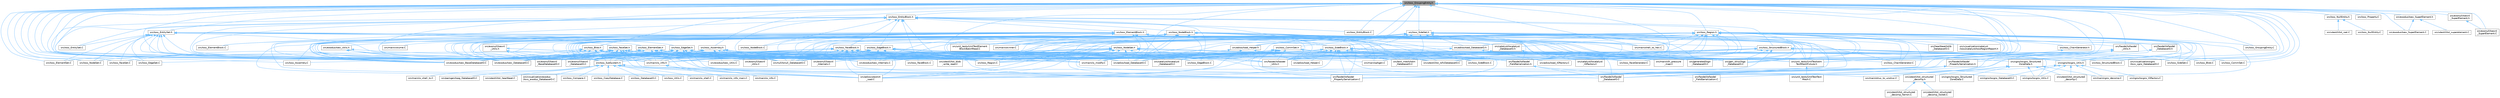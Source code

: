 digraph "src/Ioss_GroupingEntity.h"
{
 // INTERACTIVE_SVG=YES
 // LATEX_PDF_SIZE
  bgcolor="transparent";
  edge [fontname=Helvetica,fontsize=10,labelfontname=Helvetica,labelfontsize=10];
  node [fontname=Helvetica,fontsize=10,shape=box,height=0.2,width=0.4];
  Node1 [id="Node000001",label="src/Ioss_GroupingEntity.h",height=0.2,width=0.4,color="gray40", fillcolor="grey60", style="filled", fontcolor="black",tooltip=" "];
  Node1 -> Node2 [id="edge1_Node000001_Node000002",dir="back",color="steelblue1",style="solid",tooltip=" "];
  Node2 [id="Node000002",label="src/Ioss_Assembly.C",height=0.2,width=0.4,color="grey40", fillcolor="white", style="filled",URL="$Ioss__Assembly_8C.html",tooltip=" "];
  Node1 -> Node3 [id="edge2_Node000001_Node000003",dir="back",color="steelblue1",style="solid",tooltip=" "];
  Node3 [id="Node000003",label="src/Ioss_Assembly.h",height=0.2,width=0.4,color="grey40", fillcolor="white", style="filled",URL="$Ioss__Assembly_8h.html",tooltip=" "];
  Node3 -> Node2 [id="edge3_Node000003_Node000002",dir="back",color="steelblue1",style="solid",tooltip=" "];
  Node3 -> Node4 [id="edge4_Node000003_Node000004",dir="back",color="steelblue1",style="solid",tooltip=" "];
  Node4 [id="Node000004",label="src/Ioss_Region.C",height=0.2,width=0.4,color="grey40", fillcolor="white", style="filled",URL="$Ioss__Region_8C.html",tooltip=" "];
  Node3 -> Node5 [id="edge5_Node000003_Node000005",dir="back",color="steelblue1",style="solid",tooltip=" "];
  Node5 [id="Node000005",label="src/Ioss_SubSystem.h",height=0.2,width=0.4,color="grey40", fillcolor="white", style="filled",URL="$Ioss__SubSystem_8h.html",tooltip=" "];
  Node5 -> Node6 [id="edge6_Node000005_Node000006",dir="back",color="steelblue1",style="solid",tooltip=" "];
  Node6 [id="Node000006",label="src/Ioss_Compare.C",height=0.2,width=0.4,color="grey40", fillcolor="white", style="filled",URL="$Ioss__Compare_8C.html",tooltip=" "];
  Node5 -> Node7 [id="edge7_Node000005_Node000007",dir="back",color="steelblue1",style="solid",tooltip=" "];
  Node7 [id="Node000007",label="src/Ioss_CopyDatabase.C",height=0.2,width=0.4,color="grey40", fillcolor="white", style="filled",URL="$Ioss__CopyDatabase_8C.html",tooltip=" "];
  Node5 -> Node8 [id="edge8_Node000005_Node000008",dir="back",color="steelblue1",style="solid",tooltip=" "];
  Node8 [id="Node000008",label="src/Ioss_DatabaseIO.C",height=0.2,width=0.4,color="grey40", fillcolor="white", style="filled",URL="$Ioss__DatabaseIO_8C.html",tooltip=" "];
  Node5 -> Node9 [id="edge9_Node000005_Node000009",dir="back",color="steelblue1",style="solid",tooltip=" "];
  Node9 [id="Node000009",label="src/Ioss_Utils.C",height=0.2,width=0.4,color="grey40", fillcolor="white", style="filled",URL="$Ioss__Utils_8C.html",tooltip=" "];
  Node5 -> Node10 [id="edge10_Node000005_Node000010",dir="back",color="steelblue1",style="solid",tooltip=" "];
  Node10 [id="Node000010",label="src/adios/utest/Ut\l_ioad.C",height=0.2,width=0.4,color="grey40", fillcolor="white", style="filled",URL="$Ut__ioad_8C.html",tooltip=" "];
  Node5 -> Node11 [id="edge11_Node000005_Node000011",dir="back",color="steelblue1",style="solid",tooltip=" "];
  Node11 [id="Node000011",label="src/cgns/Iocgns_DatabaseIO.C",height=0.2,width=0.4,color="grey40", fillcolor="white", style="filled",URL="$Iocgns__DatabaseIO_8C.html",tooltip=" "];
  Node5 -> Node12 [id="edge12_Node000005_Node000012",dir="back",color="steelblue1",style="solid",tooltip=" "];
  Node12 [id="Node000012",label="src/faodel/Iofaodel\l_DatabaseIO.C",height=0.2,width=0.4,color="grey40", fillcolor="white", style="filled",URL="$Iofaodel__DatabaseIO_8C.html",tooltip=" "];
  Node5 -> Node13 [id="edge13_Node000005_Node000013",dir="back",color="steelblue1",style="solid",tooltip=" "];
  Node13 [id="Node000013",label="src/main/io_shell.C",height=0.2,width=0.4,color="grey40", fillcolor="white", style="filled",URL="$io__shell_8C.html",tooltip=" "];
  Node5 -> Node14 [id="edge14_Node000005_Node000014",dir="back",color="steelblue1",style="solid",tooltip=" "];
  Node14 [id="Node000014",label="src/main/io_shell_ts.C",height=0.2,width=0.4,color="grey40", fillcolor="white", style="filled",URL="$io__shell__ts_8C.html",tooltip=" "];
  Node5 -> Node15 [id="edge15_Node000005_Node000015",dir="back",color="steelblue1",style="solid",tooltip=" "];
  Node15 [id="Node000015",label="src/main/struc_to_unstruc.C",height=0.2,width=0.4,color="grey40", fillcolor="white", style="filled",URL="$struc__to__unstruc_8C.html",tooltip=" "];
  Node5 -> Node16 [id="edge16_Node000005_Node000016",dir="back",color="steelblue1",style="solid",tooltip=" "];
  Node16 [id="Node000016",label="src/pamgen/Iopg_DatabaseIO.C",height=0.2,width=0.4,color="grey40", fillcolor="white", style="filled",URL="$Iopg__DatabaseIO_8C.html",tooltip=" "];
  Node5 -> Node17 [id="edge17_Node000005_Node000017",dir="back",color="steelblue1",style="solid",tooltip=" "];
  Node17 [id="Node000017",label="src/utest/Utst_heartbeat.C",height=0.2,width=0.4,color="grey40", fillcolor="white", style="filled",URL="$Utst__heartbeat_8C.html",tooltip=" "];
  Node5 -> Node18 [id="edge18_Node000005_Node000018",dir="back",color="steelblue1",style="solid",tooltip=" "];
  Node18 [id="Node000018",label="src/visualization/exodus\l/Iovs_exodus_DatabaseIO.C",height=0.2,width=0.4,color="grey40", fillcolor="white", style="filled",URL="$Iovs__exodus__DatabaseIO_8C.html",tooltip=" "];
  Node3 -> Node19 [id="edge19_Node000003_Node000019",dir="back",color="steelblue1",style="solid",tooltip=" "];
  Node19 [id="Node000019",label="src/catalyst/Iocatalyst\l_DatabaseIO.C",height=0.2,width=0.4,color="grey40", fillcolor="white", style="filled",URL="$Iocatalyst__DatabaseIO_8C.html",tooltip=" "];
  Node3 -> Node20 [id="edge20_Node000003_Node000020",dir="back",color="steelblue1",style="solid",tooltip=" "];
  Node20 [id="Node000020",label="src/cgns/Iocgns_Utils.C",height=0.2,width=0.4,color="grey40", fillcolor="white", style="filled",URL="$Iocgns__Utils_8C.html",tooltip=" "];
  Node3 -> Node21 [id="edge21_Node000003_Node000021",dir="back",color="steelblue1",style="solid",tooltip=" "];
  Node21 [id="Node000021",label="src/exodus/Ioex_BaseDatabaseIO.C",height=0.2,width=0.4,color="grey40", fillcolor="white", style="filled",URL="$Ioex__BaseDatabaseIO_8C.html",tooltip=" "];
  Node3 -> Node22 [id="edge22_Node000003_Node000022",dir="back",color="steelblue1",style="solid",tooltip=" "];
  Node22 [id="Node000022",label="src/exodus/Ioex_DatabaseIO.C",height=0.2,width=0.4,color="grey40", fillcolor="white", style="filled",URL="$Ioex__DatabaseIO_8C.html",tooltip=" "];
  Node3 -> Node23 [id="edge23_Node000003_Node000023",dir="back",color="steelblue1",style="solid",tooltip=" "];
  Node23 [id="Node000023",label="src/exodus/Ioex_Internals.C",height=0.2,width=0.4,color="grey40", fillcolor="white", style="filled",URL="$Ioex__Internals_8C.html",tooltip=" "];
  Node3 -> Node24 [id="edge24_Node000003_Node000024",dir="back",color="steelblue1",style="solid",tooltip=" "];
  Node24 [id="Node000024",label="src/exodus/Ioex_Utils.C",height=0.2,width=0.4,color="grey40", fillcolor="white", style="filled",URL="$Ioex__Utils_8C.html",tooltip=" "];
  Node3 -> Node25 [id="edge25_Node000003_Node000025",dir="back",color="steelblue1",style="solid",tooltip=" "];
  Node25 [id="Node000025",label="src/exonull/Ioexnl\l_BaseDatabaseIO.C",height=0.2,width=0.4,color="grey40", fillcolor="white", style="filled",URL="$Ioexnl__BaseDatabaseIO_8C.html",tooltip=" "];
  Node3 -> Node26 [id="edge26_Node000003_Node000026",dir="back",color="steelblue1",style="solid",tooltip=" "];
  Node26 [id="Node000026",label="src/exonull/Ioexnl\l_DatabaseIO.C",height=0.2,width=0.4,color="grey40", fillcolor="white", style="filled",URL="$Ioexnl__DatabaseIO_8C.html",tooltip=" "];
  Node3 -> Node27 [id="edge27_Node000003_Node000027",dir="back",color="steelblue1",style="solid",tooltip=" "];
  Node27 [id="Node000027",label="src/exonull/Ioexnl\l_Internals.C",height=0.2,width=0.4,color="grey40", fillcolor="white", style="filled",URL="$Ioexnl__Internals_8C.html",tooltip=" "];
  Node3 -> Node28 [id="edge28_Node000003_Node000028",dir="back",color="steelblue1",style="solid",tooltip=" "];
  Node28 [id="Node000028",label="src/exonull/Ioexnl\l_Utils.C",height=0.2,width=0.4,color="grey40", fillcolor="white", style="filled",URL="$Ioexnl__Utils_8C.html",tooltip=" "];
  Node3 -> Node29 [id="edge29_Node000003_Node000029",dir="back",color="steelblue1",style="solid",tooltip=" "];
  Node29 [id="Node000029",label="src/main/io_info.h",height=0.2,width=0.4,color="grey40", fillcolor="white", style="filled",URL="$io__info_8h.html",tooltip=" "];
  Node29 -> Node30 [id="edge30_Node000029_Node000030",dir="back",color="steelblue1",style="solid",tooltip=" "];
  Node30 [id="Node000030",label="src/main/io_info.C",height=0.2,width=0.4,color="grey40", fillcolor="white", style="filled",URL="$io__info_8C.html",tooltip=" "];
  Node29 -> Node31 [id="edge31_Node000029_Node000031",dir="back",color="steelblue1",style="solid",tooltip=" "];
  Node31 [id="Node000031",label="src/main/io_info_main.C",height=0.2,width=0.4,color="grey40", fillcolor="white", style="filled",URL="$io__info__main_8C.html",tooltip=" "];
  Node3 -> Node32 [id="edge32_Node000003_Node000032",dir="back",color="steelblue1",style="solid",tooltip=" "];
  Node32 [id="Node000032",label="src/main/io_modify.C",height=0.2,width=0.4,color="grey40", fillcolor="white", style="filled",URL="$io__modify_8C.html",tooltip=" "];
  Node3 -> Node33 [id="edge33_Node000003_Node000033",dir="back",color="steelblue1",style="solid",tooltip=" "];
  Node33 [id="Node000033",label="src/null/Ionull_DatabaseIO.C",height=0.2,width=0.4,color="grey40", fillcolor="white", style="filled",URL="$Ionull__DatabaseIO_8C.html",tooltip=" "];
  Node3 -> Node34 [id="edge34_Node000003_Node000034",dir="back",color="steelblue1",style="solid",tooltip=" "];
  Node34 [id="Node000034",label="src/text_mesh/Iotm\l_DatabaseIO.C",height=0.2,width=0.4,color="grey40", fillcolor="white", style="filled",URL="$Iotm__DatabaseIO_8C.html",tooltip=" "];
  Node3 -> Node35 [id="edge35_Node000003_Node000035",dir="back",color="steelblue1",style="solid",tooltip=" "];
  Node35 [id="Node000035",label="src/unit_tests/UnitTestIotm\lTextMeshFixture.h",height=0.2,width=0.4,color="grey40", fillcolor="white", style="filled",URL="$UnitTestIotmTextMeshFixture_8h.html",tooltip=" "];
  Node35 -> Node36 [id="edge36_Node000035_Node000036",dir="back",color="steelblue1",style="solid",tooltip=" "];
  Node36 [id="Node000036",label="src/unit_tests/UnitTestText\lMesh.C",height=0.2,width=0.4,color="grey40", fillcolor="white", style="filled",URL="$UnitTestTextMesh_8C.html",tooltip=" "];
  Node1 -> Node37 [id="edge37_Node000001_Node000037",dir="back",color="steelblue1",style="solid",tooltip=" "];
  Node37 [id="Node000037",label="src/Ioss_Blob.C",height=0.2,width=0.4,color="grey40", fillcolor="white", style="filled",URL="$Ioss__Blob_8C.html",tooltip=" "];
  Node1 -> Node38 [id="edge38_Node000001_Node000038",dir="back",color="steelblue1",style="solid",tooltip=" "];
  Node38 [id="Node000038",label="src/Ioss_Blob.h",height=0.2,width=0.4,color="grey40", fillcolor="white", style="filled",URL="$Ioss__Blob_8h.html",tooltip=" "];
  Node38 -> Node37 [id="edge39_Node000038_Node000037",dir="back",color="steelblue1",style="solid",tooltip=" "];
  Node38 -> Node4 [id="edge40_Node000038_Node000004",dir="back",color="steelblue1",style="solid",tooltip=" "];
  Node38 -> Node5 [id="edge41_Node000038_Node000005",dir="back",color="steelblue1",style="solid",tooltip=" "];
  Node38 -> Node21 [id="edge42_Node000038_Node000021",dir="back",color="steelblue1",style="solid",tooltip=" "];
  Node38 -> Node22 [id="edge43_Node000038_Node000022",dir="back",color="steelblue1",style="solid",tooltip=" "];
  Node38 -> Node23 [id="edge44_Node000038_Node000023",dir="back",color="steelblue1",style="solid",tooltip=" "];
  Node38 -> Node25 [id="edge45_Node000038_Node000025",dir="back",color="steelblue1",style="solid",tooltip=" "];
  Node38 -> Node26 [id="edge46_Node000038_Node000026",dir="back",color="steelblue1",style="solid",tooltip=" "];
  Node38 -> Node27 [id="edge47_Node000038_Node000027",dir="back",color="steelblue1",style="solid",tooltip=" "];
  Node38 -> Node29 [id="edge48_Node000038_Node000029",dir="back",color="steelblue1",style="solid",tooltip=" "];
  Node38 -> Node32 [id="edge49_Node000038_Node000032",dir="back",color="steelblue1",style="solid",tooltip=" "];
  Node38 -> Node33 [id="edge50_Node000038_Node000033",dir="back",color="steelblue1",style="solid",tooltip=" "];
  Node38 -> Node39 [id="edge51_Node000038_Node000039",dir="back",color="steelblue1",style="solid",tooltip=" "];
  Node39 [id="Node000039",label="src/utest/Utst_blob\l_write_read.C",height=0.2,width=0.4,color="grey40", fillcolor="white", style="filled",URL="$Utst__blob__write__read_8C.html",tooltip=" "];
  Node1 -> Node40 [id="edge52_Node000001_Node000040",dir="back",color="steelblue1",style="solid",tooltip=" "];
  Node40 [id="Node000040",label="src/Ioss_CommSet.C",height=0.2,width=0.4,color="grey40", fillcolor="white", style="filled",URL="$Ioss__CommSet_8C.html",tooltip=" "];
  Node1 -> Node41 [id="edge53_Node000001_Node000041",dir="back",color="steelblue1",style="solid",tooltip=" "];
  Node41 [id="Node000041",label="src/Ioss_CommSet.h",height=0.2,width=0.4,color="grey40", fillcolor="white", style="filled",URL="$Ioss__CommSet_8h.html",tooltip=" "];
  Node41 -> Node40 [id="edge54_Node000041_Node000040",dir="back",color="steelblue1",style="solid",tooltip=" "];
  Node41 -> Node42 [id="edge55_Node000041_Node000042",dir="back",color="steelblue1",style="solid",tooltip=" "];
  Node42 [id="Node000042",label="src/Ioss_FaceGenerator.C",height=0.2,width=0.4,color="grey40", fillcolor="white", style="filled",URL="$Ioss__FaceGenerator_8C.html",tooltip=" "];
  Node41 -> Node4 [id="edge56_Node000041_Node000004",dir="back",color="steelblue1",style="solid",tooltip=" "];
  Node41 -> Node5 [id="edge57_Node000041_Node000005",dir="back",color="steelblue1",style="solid",tooltip=" "];
  Node41 -> Node43 [id="edge58_Node000041_Node000043",dir="back",color="steelblue1",style="solid",tooltip=" "];
  Node43 [id="Node000043",label="src/adios/Ioad_DatabaseIO.C",height=0.2,width=0.4,color="grey40", fillcolor="white", style="filled",URL="$Ioad__DatabaseIO_8C.html",tooltip=" "];
  Node41 -> Node10 [id="edge59_Node000041_Node000010",dir="back",color="steelblue1",style="solid",tooltip=" "];
  Node41 -> Node19 [id="edge60_Node000041_Node000019",dir="back",color="steelblue1",style="solid",tooltip=" "];
  Node41 -> Node21 [id="edge61_Node000041_Node000021",dir="back",color="steelblue1",style="solid",tooltip=" "];
  Node41 -> Node22 [id="edge62_Node000041_Node000022",dir="back",color="steelblue1",style="solid",tooltip=" "];
  Node41 -> Node25 [id="edge63_Node000041_Node000025",dir="back",color="steelblue1",style="solid",tooltip=" "];
  Node41 -> Node26 [id="edge64_Node000041_Node000026",dir="back",color="steelblue1",style="solid",tooltip=" "];
  Node41 -> Node12 [id="edge65_Node000041_Node000012",dir="back",color="steelblue1",style="solid",tooltip=" "];
  Node41 -> Node44 [id="edge66_Node000041_Node000044",dir="back",color="steelblue1",style="solid",tooltip=" "];
  Node44 [id="Node000044",label="src/faodel/Iofaodel\l_FieldSerialization.h",height=0.2,width=0.4,color="grey40", fillcolor="white", style="filled",URL="$Iofaodel__FieldSerialization_8h.html",tooltip=" "];
  Node44 -> Node12 [id="edge67_Node000044_Node000012",dir="back",color="steelblue1",style="solid",tooltip=" "];
  Node44 -> Node45 [id="edge68_Node000044_Node000045",dir="back",color="steelblue1",style="solid",tooltip=" "];
  Node45 [id="Node000045",label="src/faodel/Iofaodel\l_FieldSerialization.C",height=0.2,width=0.4,color="grey40", fillcolor="white", style="filled",URL="$Iofaodel__FieldSerialization_8C.html",tooltip=" "];
  Node41 -> Node46 [id="edge69_Node000041_Node000046",dir="back",color="steelblue1",style="solid",tooltip=" "];
  Node46 [id="Node000046",label="src/faodel/Iofaodel\l_PropertySerialization.C",height=0.2,width=0.4,color="grey40", fillcolor="white", style="filled",URL="$Iofaodel__PropertySerialization_8C.html",tooltip=" "];
  Node41 -> Node47 [id="edge70_Node000041_Node000047",dir="back",color="steelblue1",style="solid",tooltip=" "];
  Node47 [id="Node000047",label="src/faodel/Iofaodel\l_Utils.C",height=0.2,width=0.4,color="grey40", fillcolor="white", style="filled",URL="$Iofaodel__Utils_8C.html",tooltip=" "];
  Node41 -> Node48 [id="edge71_Node000041_Node000048",dir="back",color="steelblue1",style="solid",tooltip=" "];
  Node48 [id="Node000048",label="src/gen_struc/Iogs\l_DatabaseIO.C",height=0.2,width=0.4,color="grey40", fillcolor="white", style="filled",URL="$Iogs__DatabaseIO_8C.html",tooltip=" "];
  Node41 -> Node49 [id="edge72_Node000041_Node000049",dir="back",color="steelblue1",style="solid",tooltip=" "];
  Node49 [id="Node000049",label="src/generated/Iogn\l_DatabaseIO.C",height=0.2,width=0.4,color="grey40", fillcolor="white", style="filled",URL="$Iogn__DatabaseIO_8C.html",tooltip=" "];
  Node41 -> Node50 [id="edge73_Node000041_Node000050",dir="back",color="steelblue1",style="solid",tooltip=" "];
  Node50 [id="Node000050",label="src/main/cth_pressure\l_map.C",height=0.2,width=0.4,color="grey40", fillcolor="white", style="filled",URL="$cth__pressure__map_8C.html",tooltip=" "];
  Node41 -> Node29 [id="edge74_Node000041_Node000029",dir="back",color="steelblue1",style="solid",tooltip=" "];
  Node41 -> Node32 [id="edge75_Node000041_Node000032",dir="back",color="steelblue1",style="solid",tooltip=" "];
  Node41 -> Node33 [id="edge76_Node000041_Node000033",dir="back",color="steelblue1",style="solid",tooltip=" "];
  Node41 -> Node34 [id="edge77_Node000041_Node000034",dir="back",color="steelblue1",style="solid",tooltip=" "];
  Node41 -> Node35 [id="edge78_Node000041_Node000035",dir="back",color="steelblue1",style="solid",tooltip=" "];
  Node1 -> Node51 [id="edge79_Node000001_Node000051",dir="back",color="steelblue1",style="solid",tooltip=" "];
  Node51 [id="Node000051",label="src/Ioss_EdgeSet.C",height=0.2,width=0.4,color="grey40", fillcolor="white", style="filled",URL="$Ioss__EdgeSet_8C.html",tooltip=" "];
  Node1 -> Node52 [id="edge80_Node000001_Node000052",dir="back",color="steelblue1",style="solid",tooltip=" "];
  Node52 [id="Node000052",label="src/Ioss_ElementSet.C",height=0.2,width=0.4,color="grey40", fillcolor="white", style="filled",URL="$Ioss__ElementSet_8C.html",tooltip=" "];
  Node1 -> Node53 [id="edge81_Node000001_Node000053",dir="back",color="steelblue1",style="solid",tooltip=" "];
  Node53 [id="Node000053",label="src/Ioss_EntityBlock.C",height=0.2,width=0.4,color="grey40", fillcolor="white", style="filled",URL="$Ioss__EntityBlock_8C.html",tooltip=" "];
  Node1 -> Node54 [id="edge82_Node000001_Node000054",dir="back",color="steelblue1",style="solid",tooltip=" "];
  Node54 [id="Node000054",label="src/Ioss_EntityBlock.h",height=0.2,width=0.4,color="grey40", fillcolor="white", style="filled",URL="$Ioss__EntityBlock_8h.html",tooltip=" "];
  Node54 -> Node55 [id="edge83_Node000054_Node000055",dir="back",color="steelblue1",style="solid",tooltip=" "];
  Node55 [id="Node000055",label="src/Ioss_EdgeBlock.C",height=0.2,width=0.4,color="grey40", fillcolor="white", style="filled",URL="$Ioss__EdgeBlock_8C.html",tooltip=" "];
  Node54 -> Node56 [id="edge84_Node000054_Node000056",dir="back",color="steelblue1",style="solid",tooltip=" "];
  Node56 [id="Node000056",label="src/Ioss_EdgeBlock.h",height=0.2,width=0.4,color="grey40", fillcolor="white", style="filled",URL="$Ioss__EdgeBlock_8h.html",tooltip=" "];
  Node56 -> Node55 [id="edge85_Node000056_Node000055",dir="back",color="steelblue1",style="solid",tooltip=" "];
  Node56 -> Node4 [id="edge86_Node000056_Node000004",dir="back",color="steelblue1",style="solid",tooltip=" "];
  Node56 -> Node5 [id="edge87_Node000056_Node000005",dir="back",color="steelblue1",style="solid",tooltip=" "];
  Node56 -> Node43 [id="edge88_Node000056_Node000043",dir="back",color="steelblue1",style="solid",tooltip=" "];
  Node56 -> Node10 [id="edge89_Node000056_Node000010",dir="back",color="steelblue1",style="solid",tooltip=" "];
  Node56 -> Node19 [id="edge90_Node000056_Node000019",dir="back",color="steelblue1",style="solid",tooltip=" "];
  Node56 -> Node21 [id="edge91_Node000056_Node000021",dir="back",color="steelblue1",style="solid",tooltip=" "];
  Node56 -> Node22 [id="edge92_Node000056_Node000022",dir="back",color="steelblue1",style="solid",tooltip=" "];
  Node56 -> Node23 [id="edge93_Node000056_Node000023",dir="back",color="steelblue1",style="solid",tooltip=" "];
  Node56 -> Node25 [id="edge94_Node000056_Node000025",dir="back",color="steelblue1",style="solid",tooltip=" "];
  Node56 -> Node26 [id="edge95_Node000056_Node000026",dir="back",color="steelblue1",style="solid",tooltip=" "];
  Node56 -> Node27 [id="edge96_Node000056_Node000027",dir="back",color="steelblue1",style="solid",tooltip=" "];
  Node56 -> Node44 [id="edge97_Node000056_Node000044",dir="back",color="steelblue1",style="solid",tooltip=" "];
  Node56 -> Node46 [id="edge98_Node000056_Node000046",dir="back",color="steelblue1",style="solid",tooltip=" "];
  Node56 -> Node47 [id="edge99_Node000056_Node000047",dir="back",color="steelblue1",style="solid",tooltip=" "];
  Node56 -> Node29 [id="edge100_Node000056_Node000029",dir="back",color="steelblue1",style="solid",tooltip=" "];
  Node56 -> Node32 [id="edge101_Node000056_Node000032",dir="back",color="steelblue1",style="solid",tooltip=" "];
  Node56 -> Node33 [id="edge102_Node000056_Node000033",dir="back",color="steelblue1",style="solid",tooltip=" "];
  Node54 -> Node57 [id="edge103_Node000054_Node000057",dir="back",color="steelblue1",style="solid",tooltip=" "];
  Node57 [id="Node000057",label="src/Ioss_ElementBlock.C",height=0.2,width=0.4,color="grey40", fillcolor="white", style="filled",URL="$Ioss__ElementBlock_8C.html",tooltip=" "];
  Node54 -> Node58 [id="edge104_Node000054_Node000058",dir="back",color="steelblue1",style="solid",tooltip=" "];
  Node58 [id="Node000058",label="src/Ioss_ElementBlock.h",height=0.2,width=0.4,color="grey40", fillcolor="white", style="filled",URL="$Ioss__ElementBlock_8h.html",tooltip=" "];
  Node58 -> Node59 [id="edge105_Node000058_Node000059",dir="back",color="steelblue1",style="solid",tooltip=" "];
  Node59 [id="Node000059",label="src/Ioss_ChainGenerator.C",height=0.2,width=0.4,color="grey40", fillcolor="white", style="filled",URL="$Ioss__ChainGenerator_8C.html",tooltip=" "];
  Node58 -> Node57 [id="edge106_Node000058_Node000057",dir="back",color="steelblue1",style="solid",tooltip=" "];
  Node58 -> Node42 [id="edge107_Node000058_Node000042",dir="back",color="steelblue1",style="solid",tooltip=" "];
  Node58 -> Node4 [id="edge108_Node000058_Node000004",dir="back",color="steelblue1",style="solid",tooltip=" "];
  Node58 -> Node60 [id="edge109_Node000058_Node000060",dir="back",color="steelblue1",style="solid",tooltip=" "];
  Node60 [id="Node000060",label="src/Ioss_SideBlock.C",height=0.2,width=0.4,color="grey40", fillcolor="white", style="filled",URL="$Ioss__SideBlock_8C.html",tooltip=" "];
  Node58 -> Node61 [id="edge110_Node000058_Node000061",dir="back",color="steelblue1",style="solid",tooltip=" "];
  Node61 [id="Node000061",label="src/Ioss_SideBlock.h",height=0.2,width=0.4,color="grey40", fillcolor="white", style="filled",URL="$Ioss__SideBlock_8h.html",tooltip=" "];
  Node61 -> Node59 [id="edge111_Node000061_Node000059",dir="back",color="steelblue1",style="solid",tooltip=" "];
  Node61 -> Node4 [id="edge112_Node000061_Node000004",dir="back",color="steelblue1",style="solid",tooltip=" "];
  Node61 -> Node60 [id="edge113_Node000061_Node000060",dir="back",color="steelblue1",style="solid",tooltip=" "];
  Node61 -> Node62 [id="edge114_Node000061_Node000062",dir="back",color="steelblue1",style="solid",tooltip=" "];
  Node62 [id="Node000062",label="src/Ioss_SideSet.C",height=0.2,width=0.4,color="grey40", fillcolor="white", style="filled",URL="$Ioss__SideSet_8C.html",tooltip=" "];
  Node61 -> Node5 [id="edge115_Node000061_Node000005",dir="back",color="steelblue1",style="solid",tooltip=" "];
  Node61 -> Node43 [id="edge116_Node000061_Node000043",dir="back",color="steelblue1",style="solid",tooltip=" "];
  Node61 -> Node63 [id="edge117_Node000061_Node000063",dir="back",color="steelblue1",style="solid",tooltip=" "];
  Node63 [id="Node000063",label="src/adios/Ioad_Helper.C",height=0.2,width=0.4,color="grey40", fillcolor="white", style="filled",URL="$Ioad__Helper_8C.html",tooltip=" "];
  Node61 -> Node10 [id="edge118_Node000061_Node000010",dir="back",color="steelblue1",style="solid",tooltip=" "];
  Node61 -> Node19 [id="edge119_Node000061_Node000019",dir="back",color="steelblue1",style="solid",tooltip=" "];
  Node61 -> Node64 [id="edge120_Node000061_Node000064",dir="back",color="steelblue1",style="solid",tooltip=" "];
  Node64 [id="Node000064",label="src/cgns/Iocgns_Utils.h",height=0.2,width=0.4,color="grey40", fillcolor="white", style="filled",URL="$Iocgns__Utils_8h.html",tooltip=" "];
  Node64 -> Node11 [id="edge121_Node000064_Node000011",dir="back",color="steelblue1",style="solid",tooltip=" "];
  Node64 -> Node65 [id="edge122_Node000064_Node000065",dir="back",color="steelblue1",style="solid",tooltip=" "];
  Node65 [id="Node000065",label="src/cgns/Iocgns_IOFactory.C",height=0.2,width=0.4,color="grey40", fillcolor="white", style="filled",URL="$Iocgns__IOFactory_8C.html",tooltip=" "];
  Node64 -> Node20 [id="edge123_Node000064_Node000020",dir="back",color="steelblue1",style="solid",tooltip=" "];
  Node64 -> Node66 [id="edge124_Node000064_Node000066",dir="back",color="steelblue1",style="solid",tooltip=" "];
  Node66 [id="Node000066",label="src/main/cgns_decomp.C",height=0.2,width=0.4,color="grey40", fillcolor="white", style="filled",URL="$cgns__decomp_8C.html",tooltip=" "];
  Node64 -> Node15 [id="edge125_Node000064_Node000015",dir="back",color="steelblue1",style="solid",tooltip=" "];
  Node64 -> Node67 [id="edge126_Node000064_Node000067",dir="back",color="steelblue1",style="solid",tooltip=" "];
  Node67 [id="Node000067",label="src/utest/Utst_structured\l_decomp.C",height=0.2,width=0.4,color="grey40", fillcolor="white", style="filled",URL="$Utst__structured__decomp_8C.html",tooltip=" "];
  Node61 -> Node21 [id="edge127_Node000061_Node000021",dir="back",color="steelblue1",style="solid",tooltip=" "];
  Node61 -> Node22 [id="edge128_Node000061_Node000022",dir="back",color="steelblue1",style="solid",tooltip=" "];
  Node61 -> Node23 [id="edge129_Node000061_Node000023",dir="back",color="steelblue1",style="solid",tooltip=" "];
  Node61 -> Node25 [id="edge130_Node000061_Node000025",dir="back",color="steelblue1",style="solid",tooltip=" "];
  Node61 -> Node26 [id="edge131_Node000061_Node000026",dir="back",color="steelblue1",style="solid",tooltip=" "];
  Node61 -> Node27 [id="edge132_Node000061_Node000027",dir="back",color="steelblue1",style="solid",tooltip=" "];
  Node61 -> Node12 [id="edge133_Node000061_Node000012",dir="back",color="steelblue1",style="solid",tooltip=" "];
  Node61 -> Node44 [id="edge134_Node000061_Node000044",dir="back",color="steelblue1",style="solid",tooltip=" "];
  Node61 -> Node46 [id="edge135_Node000061_Node000046",dir="back",color="steelblue1",style="solid",tooltip=" "];
  Node61 -> Node47 [id="edge136_Node000061_Node000047",dir="back",color="steelblue1",style="solid",tooltip=" "];
  Node61 -> Node48 [id="edge137_Node000061_Node000048",dir="back",color="steelblue1",style="solid",tooltip=" "];
  Node61 -> Node49 [id="edge138_Node000061_Node000049",dir="back",color="steelblue1",style="solid",tooltip=" "];
  Node61 -> Node50 [id="edge139_Node000061_Node000050",dir="back",color="steelblue1",style="solid",tooltip=" "];
  Node61 -> Node29 [id="edge140_Node000061_Node000029",dir="back",color="steelblue1",style="solid",tooltip=" "];
  Node61 -> Node32 [id="edge141_Node000061_Node000032",dir="back",color="steelblue1",style="solid",tooltip=" "];
  Node61 -> Node33 [id="edge142_Node000061_Node000033",dir="back",color="steelblue1",style="solid",tooltip=" "];
  Node61 -> Node34 [id="edge143_Node000061_Node000034",dir="back",color="steelblue1",style="solid",tooltip=" "];
  Node61 -> Node35 [id="edge144_Node000061_Node000035",dir="back",color="steelblue1",style="solid",tooltip=" "];
  Node61 -> Node68 [id="edge145_Node000061_Node000068",dir="back",color="steelblue1",style="solid",tooltip=" "];
  Node68 [id="Node000068",label="src/utest/Utst_IofxDatabaseIO.C",height=0.2,width=0.4,color="grey40", fillcolor="white", style="filled",URL="$Utst__IofxDatabaseIO_8C.html",tooltip=" "];
  Node58 -> Node5 [id="edge146_Node000058_Node000005",dir="back",color="steelblue1",style="solid",tooltip=" "];
  Node58 -> Node43 [id="edge147_Node000058_Node000043",dir="back",color="steelblue1",style="solid",tooltip=" "];
  Node58 -> Node10 [id="edge148_Node000058_Node000010",dir="back",color="steelblue1",style="solid",tooltip=" "];
  Node58 -> Node19 [id="edge149_Node000058_Node000019",dir="back",color="steelblue1",style="solid",tooltip=" "];
  Node58 -> Node21 [id="edge150_Node000058_Node000021",dir="back",color="steelblue1",style="solid",tooltip=" "];
  Node58 -> Node22 [id="edge151_Node000058_Node000022",dir="back",color="steelblue1",style="solid",tooltip=" "];
  Node58 -> Node23 [id="edge152_Node000058_Node000023",dir="back",color="steelblue1",style="solid",tooltip=" "];
  Node58 -> Node69 [id="edge153_Node000058_Node000069",dir="back",color="steelblue1",style="solid",tooltip=" "];
  Node69 [id="Node000069",label="src/exodus/Ioex_Utils.h",height=0.2,width=0.4,color="grey40", fillcolor="white", style="filled",URL="$Ioex__Utils_8h.html",tooltip=" "];
  Node69 -> Node21 [id="edge154_Node000069_Node000021",dir="back",color="steelblue1",style="solid",tooltip=" "];
  Node69 -> Node22 [id="edge155_Node000069_Node000022",dir="back",color="steelblue1",style="solid",tooltip=" "];
  Node69 -> Node23 [id="edge156_Node000069_Node000023",dir="back",color="steelblue1",style="solid",tooltip=" "];
  Node69 -> Node24 [id="edge157_Node000069_Node000024",dir="back",color="steelblue1",style="solid",tooltip=" "];
  Node58 -> Node25 [id="edge158_Node000058_Node000025",dir="back",color="steelblue1",style="solid",tooltip=" "];
  Node58 -> Node26 [id="edge159_Node000058_Node000026",dir="back",color="steelblue1",style="solid",tooltip=" "];
  Node58 -> Node27 [id="edge160_Node000058_Node000027",dir="back",color="steelblue1",style="solid",tooltip=" "];
  Node58 -> Node70 [id="edge161_Node000058_Node000070",dir="back",color="steelblue1",style="solid",tooltip=" "];
  Node70 [id="Node000070",label="src/exonull/Ioexnl\l_Utils.h",height=0.2,width=0.4,color="grey40", fillcolor="white", style="filled",URL="$Ioexnl__Utils_8h.html",tooltip=" "];
  Node70 -> Node25 [id="edge162_Node000070_Node000025",dir="back",color="steelblue1",style="solid",tooltip=" "];
  Node70 -> Node26 [id="edge163_Node000070_Node000026",dir="back",color="steelblue1",style="solid",tooltip=" "];
  Node70 -> Node27 [id="edge164_Node000070_Node000027",dir="back",color="steelblue1",style="solid",tooltip=" "];
  Node70 -> Node28 [id="edge165_Node000070_Node000028",dir="back",color="steelblue1",style="solid",tooltip=" "];
  Node58 -> Node12 [id="edge166_Node000058_Node000012",dir="back",color="steelblue1",style="solid",tooltip=" "];
  Node58 -> Node44 [id="edge167_Node000058_Node000044",dir="back",color="steelblue1",style="solid",tooltip=" "];
  Node58 -> Node46 [id="edge168_Node000058_Node000046",dir="back",color="steelblue1",style="solid",tooltip=" "];
  Node58 -> Node47 [id="edge169_Node000058_Node000047",dir="back",color="steelblue1",style="solid",tooltip=" "];
  Node58 -> Node48 [id="edge170_Node000058_Node000048",dir="back",color="steelblue1",style="solid",tooltip=" "];
  Node58 -> Node49 [id="edge171_Node000058_Node000049",dir="back",color="steelblue1",style="solid",tooltip=" "];
  Node58 -> Node50 [id="edge172_Node000058_Node000050",dir="back",color="steelblue1",style="solid",tooltip=" "];
  Node58 -> Node29 [id="edge173_Node000058_Node000029",dir="back",color="steelblue1",style="solid",tooltip=" "];
  Node58 -> Node32 [id="edge174_Node000058_Node000032",dir="back",color="steelblue1",style="solid",tooltip=" "];
  Node58 -> Node71 [id="edge175_Node000058_Node000071",dir="back",color="steelblue1",style="solid",tooltip=" "];
  Node71 [id="Node000071",label="src/main/shell_to_hex.C",height=0.2,width=0.4,color="grey40", fillcolor="white", style="filled",URL="$shell__to__hex_8C.html",tooltip=" "];
  Node58 -> Node72 [id="edge176_Node000058_Node000072",dir="back",color="steelblue1",style="solid",tooltip=" "];
  Node72 [id="Node000072",label="src/main/skinner.C",height=0.2,width=0.4,color="grey40", fillcolor="white", style="filled",URL="$skinner_8C.html",tooltip=" "];
  Node58 -> Node73 [id="edge177_Node000058_Node000073",dir="back",color="steelblue1",style="solid",tooltip=" "];
  Node73 [id="Node000073",label="src/main/sphgen.C",height=0.2,width=0.4,color="grey40", fillcolor="white", style="filled",URL="$sphgen_8C.html",tooltip=" "];
  Node58 -> Node74 [id="edge178_Node000058_Node000074",dir="back",color="steelblue1",style="solid",tooltip=" "];
  Node74 [id="Node000074",label="src/main/volume.C",height=0.2,width=0.4,color="grey40", fillcolor="white", style="filled",URL="$volume_8C.html",tooltip=" "];
  Node58 -> Node33 [id="edge179_Node000058_Node000033",dir="back",color="steelblue1",style="solid",tooltip=" "];
  Node58 -> Node34 [id="edge180_Node000058_Node000034",dir="back",color="steelblue1",style="solid",tooltip=" "];
  Node58 -> Node75 [id="edge181_Node000058_Node000075",dir="back",color="steelblue1",style="solid",tooltip=" "];
  Node75 [id="Node000075",label="src/unit_tests/UnitTestElement\lBlockBatchRead.C",height=0.2,width=0.4,color="grey40", fillcolor="white", style="filled",URL="$UnitTestElementBlockBatchRead_8C.html",tooltip=" "];
  Node58 -> Node35 [id="edge182_Node000058_Node000035",dir="back",color="steelblue1",style="solid",tooltip=" "];
  Node58 -> Node68 [id="edge183_Node000058_Node000068",dir="back",color="steelblue1",style="solid",tooltip=" "];
  Node54 -> Node53 [id="edge184_Node000054_Node000053",dir="back",color="steelblue1",style="solid",tooltip=" "];
  Node54 -> Node76 [id="edge185_Node000054_Node000076",dir="back",color="steelblue1",style="solid",tooltip=" "];
  Node76 [id="Node000076",label="src/Ioss_FaceBlock.C",height=0.2,width=0.4,color="grey40", fillcolor="white", style="filled",URL="$Ioss__FaceBlock_8C.html",tooltip=" "];
  Node54 -> Node77 [id="edge186_Node000054_Node000077",dir="back",color="steelblue1",style="solid",tooltip=" "];
  Node77 [id="Node000077",label="src/Ioss_FaceBlock.h",height=0.2,width=0.4,color="grey40", fillcolor="white", style="filled",URL="$Ioss__FaceBlock_8h.html",tooltip=" "];
  Node77 -> Node76 [id="edge187_Node000077_Node000076",dir="back",color="steelblue1",style="solid",tooltip=" "];
  Node77 -> Node4 [id="edge188_Node000077_Node000004",dir="back",color="steelblue1",style="solid",tooltip=" "];
  Node77 -> Node5 [id="edge189_Node000077_Node000005",dir="back",color="steelblue1",style="solid",tooltip=" "];
  Node77 -> Node43 [id="edge190_Node000077_Node000043",dir="back",color="steelblue1",style="solid",tooltip=" "];
  Node77 -> Node10 [id="edge191_Node000077_Node000010",dir="back",color="steelblue1",style="solid",tooltip=" "];
  Node77 -> Node19 [id="edge192_Node000077_Node000019",dir="back",color="steelblue1",style="solid",tooltip=" "];
  Node77 -> Node21 [id="edge193_Node000077_Node000021",dir="back",color="steelblue1",style="solid",tooltip=" "];
  Node77 -> Node22 [id="edge194_Node000077_Node000022",dir="back",color="steelblue1",style="solid",tooltip=" "];
  Node77 -> Node23 [id="edge195_Node000077_Node000023",dir="back",color="steelblue1",style="solid",tooltip=" "];
  Node77 -> Node25 [id="edge196_Node000077_Node000025",dir="back",color="steelblue1",style="solid",tooltip=" "];
  Node77 -> Node26 [id="edge197_Node000077_Node000026",dir="back",color="steelblue1",style="solid",tooltip=" "];
  Node77 -> Node27 [id="edge198_Node000077_Node000027",dir="back",color="steelblue1",style="solid",tooltip=" "];
  Node77 -> Node44 [id="edge199_Node000077_Node000044",dir="back",color="steelblue1",style="solid",tooltip=" "];
  Node77 -> Node46 [id="edge200_Node000077_Node000046",dir="back",color="steelblue1",style="solid",tooltip=" "];
  Node77 -> Node47 [id="edge201_Node000077_Node000047",dir="back",color="steelblue1",style="solid",tooltip=" "];
  Node77 -> Node29 [id="edge202_Node000077_Node000029",dir="back",color="steelblue1",style="solid",tooltip=" "];
  Node77 -> Node32 [id="edge203_Node000077_Node000032",dir="back",color="steelblue1",style="solid",tooltip=" "];
  Node77 -> Node33 [id="edge204_Node000077_Node000033",dir="back",color="steelblue1",style="solid",tooltip=" "];
  Node54 -> Node78 [id="edge205_Node000054_Node000078",dir="back",color="steelblue1",style="solid",tooltip=" "];
  Node78 [id="Node000078",label="src/Ioss_NodeBlock.C",height=0.2,width=0.4,color="grey40", fillcolor="white", style="filled",URL="$Ioss__NodeBlock_8C.html",tooltip=" "];
  Node54 -> Node79 [id="edge206_Node000054_Node000079",dir="back",color="steelblue1",style="solid",tooltip=" "];
  Node79 [id="Node000079",label="src/Ioss_NodeBlock.h",height=0.2,width=0.4,color="grey40", fillcolor="white", style="filled",URL="$Ioss__NodeBlock_8h.html",tooltip=" "];
  Node79 -> Node42 [id="edge207_Node000079_Node000042",dir="back",color="steelblue1",style="solid",tooltip=" "];
  Node79 -> Node78 [id="edge208_Node000079_Node000078",dir="back",color="steelblue1",style="solid",tooltip=" "];
  Node79 -> Node4 [id="edge209_Node000079_Node000004",dir="back",color="steelblue1",style="solid",tooltip=" "];
  Node79 -> Node80 [id="edge210_Node000079_Node000080",dir="back",color="steelblue1",style="solid",tooltip=" "];
  Node80 [id="Node000080",label="src/Ioss_StructuredBlock.h",height=0.2,width=0.4,color="grey40", fillcolor="white", style="filled",URL="$Ioss__StructuredBlock_8h.html",tooltip=" "];
  Node80 -> Node4 [id="edge211_Node000080_Node000004",dir="back",color="steelblue1",style="solid",tooltip=" "];
  Node80 -> Node81 [id="edge212_Node000080_Node000081",dir="back",color="steelblue1",style="solid",tooltip=" "];
  Node81 [id="Node000081",label="src/Ioss_StructuredBlock.C",height=0.2,width=0.4,color="grey40", fillcolor="white", style="filled",URL="$Ioss__StructuredBlock_8C.html",tooltip=" "];
  Node80 -> Node5 [id="edge213_Node000080_Node000005",dir="back",color="steelblue1",style="solid",tooltip=" "];
  Node80 -> Node19 [id="edge214_Node000080_Node000019",dir="back",color="steelblue1",style="solid",tooltip=" "];
  Node80 -> Node82 [id="edge215_Node000080_Node000082",dir="back",color="steelblue1",style="solid",tooltip=" "];
  Node82 [id="Node000082",label="src/cgns/Iocgns_Structured\lZoneData.h",height=0.2,width=0.4,color="grey40", fillcolor="white", style="filled",URL="$Iocgns__StructuredZoneData_8h.html",tooltip=" "];
  Node82 -> Node83 [id="edge216_Node000082_Node000083",dir="back",color="steelblue1",style="solid",tooltip=" "];
  Node83 [id="Node000083",label="src/cgns/Iocgns_Structured\lZoneData.C",height=0.2,width=0.4,color="grey40", fillcolor="white", style="filled",URL="$Iocgns__StructuredZoneData_8C.html",tooltip=" "];
  Node82 -> Node20 [id="edge217_Node000082_Node000020",dir="back",color="steelblue1",style="solid",tooltip=" "];
  Node82 -> Node66 [id="edge218_Node000082_Node000066",dir="back",color="steelblue1",style="solid",tooltip=" "];
  Node82 -> Node15 [id="edge219_Node000082_Node000015",dir="back",color="steelblue1",style="solid",tooltip=" "];
  Node82 -> Node67 [id="edge220_Node000082_Node000067",dir="back",color="steelblue1",style="solid",tooltip=" "];
  Node82 -> Node84 [id="edge221_Node000082_Node000084",dir="back",color="steelblue1",style="solid",tooltip=" "];
  Node84 [id="Node000084",label="src/utest/Utst_structured\l_decomp.h",height=0.2,width=0.4,color="grey40", fillcolor="white", style="filled",URL="$Utst__structured__decomp_8h.html",tooltip=" "];
  Node84 -> Node85 [id="edge222_Node000084_Node000085",dir="back",color="steelblue1",style="solid",tooltip=" "];
  Node85 [id="Node000085",label="src/utest/Utst_structured\l_decomp_herron.C",height=0.2,width=0.4,color="grey40", fillcolor="white", style="filled",URL="$Utst__structured__decomp__herron_8C.html",tooltip=" "];
  Node84 -> Node86 [id="edge223_Node000084_Node000086",dir="back",color="steelblue1",style="solid",tooltip=" "];
  Node86 [id="Node000086",label="src/utest/Utst_structured\l_decomp_rocket.C",height=0.2,width=0.4,color="grey40", fillcolor="white", style="filled",URL="$Utst__structured__decomp__rocket_8C.html",tooltip=" "];
  Node80 -> Node20 [id="edge224_Node000080_Node000020",dir="back",color="steelblue1",style="solid",tooltip=" "];
  Node80 -> Node64 [id="edge225_Node000080_Node000064",dir="back",color="steelblue1",style="solid",tooltip=" "];
  Node80 -> Node44 [id="edge226_Node000080_Node000044",dir="back",color="steelblue1",style="solid",tooltip=" "];
  Node80 -> Node46 [id="edge227_Node000080_Node000046",dir="back",color="steelblue1",style="solid",tooltip=" "];
  Node80 -> Node47 [id="edge228_Node000080_Node000047",dir="back",color="steelblue1",style="solid",tooltip=" "];
  Node80 -> Node48 [id="edge229_Node000080_Node000048",dir="back",color="steelblue1",style="solid",tooltip=" "];
  Node80 -> Node29 [id="edge230_Node000080_Node000029",dir="back",color="steelblue1",style="solid",tooltip=" "];
  Node80 -> Node32 [id="edge231_Node000080_Node000032",dir="back",color="steelblue1",style="solid",tooltip=" "];
  Node80 -> Node87 [id="edge232_Node000080_Node000087",dir="back",color="steelblue1",style="solid",tooltip=" "];
  Node87 [id="Node000087",label="src/visualization/cgns\l/Iovs_cgns_DatabaseIO.C",height=0.2,width=0.4,color="grey40", fillcolor="white", style="filled",URL="$Iovs__cgns__DatabaseIO_8C.html",tooltip=" "];
  Node79 -> Node5 [id="edge233_Node000079_Node000005",dir="back",color="steelblue1",style="solid",tooltip=" "];
  Node79 -> Node43 [id="edge234_Node000079_Node000043",dir="back",color="steelblue1",style="solid",tooltip=" "];
  Node79 -> Node10 [id="edge235_Node000079_Node000010",dir="back",color="steelblue1",style="solid",tooltip=" "];
  Node79 -> Node19 [id="edge236_Node000079_Node000019",dir="back",color="steelblue1",style="solid",tooltip=" "];
  Node79 -> Node21 [id="edge237_Node000079_Node000021",dir="back",color="steelblue1",style="solid",tooltip=" "];
  Node79 -> Node22 [id="edge238_Node000079_Node000022",dir="back",color="steelblue1",style="solid",tooltip=" "];
  Node79 -> Node23 [id="edge239_Node000079_Node000023",dir="back",color="steelblue1",style="solid",tooltip=" "];
  Node79 -> Node25 [id="edge240_Node000079_Node000025",dir="back",color="steelblue1",style="solid",tooltip=" "];
  Node79 -> Node26 [id="edge241_Node000079_Node000026",dir="back",color="steelblue1",style="solid",tooltip=" "];
  Node79 -> Node27 [id="edge242_Node000079_Node000027",dir="back",color="steelblue1",style="solid",tooltip=" "];
  Node79 -> Node12 [id="edge243_Node000079_Node000012",dir="back",color="steelblue1",style="solid",tooltip=" "];
  Node79 -> Node44 [id="edge244_Node000079_Node000044",dir="back",color="steelblue1",style="solid",tooltip=" "];
  Node79 -> Node46 [id="edge245_Node000079_Node000046",dir="back",color="steelblue1",style="solid",tooltip=" "];
  Node79 -> Node47 [id="edge246_Node000079_Node000047",dir="back",color="steelblue1",style="solid",tooltip=" "];
  Node79 -> Node48 [id="edge247_Node000079_Node000048",dir="back",color="steelblue1",style="solid",tooltip=" "];
  Node79 -> Node49 [id="edge248_Node000079_Node000049",dir="back",color="steelblue1",style="solid",tooltip=" "];
  Node79 -> Node50 [id="edge249_Node000079_Node000050",dir="back",color="steelblue1",style="solid",tooltip=" "];
  Node79 -> Node29 [id="edge250_Node000079_Node000029",dir="back",color="steelblue1",style="solid",tooltip=" "];
  Node79 -> Node32 [id="edge251_Node000079_Node000032",dir="back",color="steelblue1",style="solid",tooltip=" "];
  Node79 -> Node71 [id="edge252_Node000079_Node000071",dir="back",color="steelblue1",style="solid",tooltip=" "];
  Node79 -> Node72 [id="edge253_Node000079_Node000072",dir="back",color="steelblue1",style="solid",tooltip=" "];
  Node79 -> Node73 [id="edge254_Node000079_Node000073",dir="back",color="steelblue1",style="solid",tooltip=" "];
  Node79 -> Node33 [id="edge255_Node000079_Node000033",dir="back",color="steelblue1",style="solid",tooltip=" "];
  Node79 -> Node34 [id="edge256_Node000079_Node000034",dir="back",color="steelblue1",style="solid",tooltip=" "];
  Node79 -> Node75 [id="edge257_Node000079_Node000075",dir="back",color="steelblue1",style="solid",tooltip=" "];
  Node79 -> Node35 [id="edge258_Node000079_Node000035",dir="back",color="steelblue1",style="solid",tooltip=" "];
  Node79 -> Node68 [id="edge259_Node000079_Node000068",dir="back",color="steelblue1",style="solid",tooltip=" "];
  Node54 -> Node4 [id="edge260_Node000054_Node000004",dir="back",color="steelblue1",style="solid",tooltip=" "];
  Node54 -> Node60 [id="edge261_Node000054_Node000060",dir="back",color="steelblue1",style="solid",tooltip=" "];
  Node54 -> Node61 [id="edge262_Node000054_Node000061",dir="back",color="steelblue1",style="solid",tooltip=" "];
  Node54 -> Node80 [id="edge263_Node000054_Node000080",dir="back",color="steelblue1",style="solid",tooltip=" "];
  Node54 -> Node5 [id="edge264_Node000054_Node000005",dir="back",color="steelblue1",style="solid",tooltip=" "];
  Node54 -> Node21 [id="edge265_Node000054_Node000021",dir="back",color="steelblue1",style="solid",tooltip=" "];
  Node54 -> Node22 [id="edge266_Node000054_Node000022",dir="back",color="steelblue1",style="solid",tooltip=" "];
  Node54 -> Node25 [id="edge267_Node000054_Node000025",dir="back",color="steelblue1",style="solid",tooltip=" "];
  Node54 -> Node26 [id="edge268_Node000054_Node000026",dir="back",color="steelblue1",style="solid",tooltip=" "];
  Node54 -> Node33 [id="edge269_Node000054_Node000033",dir="back",color="steelblue1",style="solid",tooltip=" "];
  Node1 -> Node88 [id="edge270_Node000001_Node000088",dir="back",color="steelblue1",style="solid",tooltip=" "];
  Node88 [id="Node000088",label="src/Ioss_EntitySet.C",height=0.2,width=0.4,color="grey40", fillcolor="white", style="filled",URL="$Ioss__EntitySet_8C.html",tooltip=" "];
  Node1 -> Node89 [id="edge271_Node000001_Node000089",dir="back",color="steelblue1",style="solid",tooltip=" "];
  Node89 [id="Node000089",label="src/Ioss_EntitySet.h",height=0.2,width=0.4,color="grey40", fillcolor="white", style="filled",URL="$Ioss__EntitySet_8h.html",tooltip=" "];
  Node89 -> Node51 [id="edge272_Node000089_Node000051",dir="back",color="steelblue1",style="solid",tooltip=" "];
  Node89 -> Node90 [id="edge273_Node000089_Node000090",dir="back",color="steelblue1",style="solid",tooltip=" "];
  Node90 [id="Node000090",label="src/Ioss_EdgeSet.h",height=0.2,width=0.4,color="grey40", fillcolor="white", style="filled",URL="$Ioss__EdgeSet_8h.html",tooltip=" "];
  Node90 -> Node51 [id="edge274_Node000090_Node000051",dir="back",color="steelblue1",style="solid",tooltip=" "];
  Node90 -> Node4 [id="edge275_Node000090_Node000004",dir="back",color="steelblue1",style="solid",tooltip=" "];
  Node90 -> Node5 [id="edge276_Node000090_Node000005",dir="back",color="steelblue1",style="solid",tooltip=" "];
  Node90 -> Node43 [id="edge277_Node000090_Node000043",dir="back",color="steelblue1",style="solid",tooltip=" "];
  Node90 -> Node10 [id="edge278_Node000090_Node000010",dir="back",color="steelblue1",style="solid",tooltip=" "];
  Node90 -> Node19 [id="edge279_Node000090_Node000019",dir="back",color="steelblue1",style="solid",tooltip=" "];
  Node90 -> Node21 [id="edge280_Node000090_Node000021",dir="back",color="steelblue1",style="solid",tooltip=" "];
  Node90 -> Node22 [id="edge281_Node000090_Node000022",dir="back",color="steelblue1",style="solid",tooltip=" "];
  Node90 -> Node23 [id="edge282_Node000090_Node000023",dir="back",color="steelblue1",style="solid",tooltip=" "];
  Node90 -> Node25 [id="edge283_Node000090_Node000025",dir="back",color="steelblue1",style="solid",tooltip=" "];
  Node90 -> Node26 [id="edge284_Node000090_Node000026",dir="back",color="steelblue1",style="solid",tooltip=" "];
  Node90 -> Node27 [id="edge285_Node000090_Node000027",dir="back",color="steelblue1",style="solid",tooltip=" "];
  Node90 -> Node44 [id="edge286_Node000090_Node000044",dir="back",color="steelblue1",style="solid",tooltip=" "];
  Node90 -> Node46 [id="edge287_Node000090_Node000046",dir="back",color="steelblue1",style="solid",tooltip=" "];
  Node90 -> Node47 [id="edge288_Node000090_Node000047",dir="back",color="steelblue1",style="solid",tooltip=" "];
  Node90 -> Node29 [id="edge289_Node000090_Node000029",dir="back",color="steelblue1",style="solid",tooltip=" "];
  Node90 -> Node32 [id="edge290_Node000090_Node000032",dir="back",color="steelblue1",style="solid",tooltip=" "];
  Node90 -> Node33 [id="edge291_Node000090_Node000033",dir="back",color="steelblue1",style="solid",tooltip=" "];
  Node89 -> Node52 [id="edge292_Node000089_Node000052",dir="back",color="steelblue1",style="solid",tooltip=" "];
  Node89 -> Node91 [id="edge293_Node000089_Node000091",dir="back",color="steelblue1",style="solid",tooltip=" "];
  Node91 [id="Node000091",label="src/Ioss_ElementSet.h",height=0.2,width=0.4,color="grey40", fillcolor="white", style="filled",URL="$Ioss__ElementSet_8h.html",tooltip=" "];
  Node91 -> Node52 [id="edge294_Node000091_Node000052",dir="back",color="steelblue1",style="solid",tooltip=" "];
  Node91 -> Node4 [id="edge295_Node000091_Node000004",dir="back",color="steelblue1",style="solid",tooltip=" "];
  Node91 -> Node5 [id="edge296_Node000091_Node000005",dir="back",color="steelblue1",style="solid",tooltip=" "];
  Node91 -> Node43 [id="edge297_Node000091_Node000043",dir="back",color="steelblue1",style="solid",tooltip=" "];
  Node91 -> Node10 [id="edge298_Node000091_Node000010",dir="back",color="steelblue1",style="solid",tooltip=" "];
  Node91 -> Node19 [id="edge299_Node000091_Node000019",dir="back",color="steelblue1",style="solid",tooltip=" "];
  Node91 -> Node21 [id="edge300_Node000091_Node000021",dir="back",color="steelblue1",style="solid",tooltip=" "];
  Node91 -> Node22 [id="edge301_Node000091_Node000022",dir="back",color="steelblue1",style="solid",tooltip=" "];
  Node91 -> Node23 [id="edge302_Node000091_Node000023",dir="back",color="steelblue1",style="solid",tooltip=" "];
  Node91 -> Node25 [id="edge303_Node000091_Node000025",dir="back",color="steelblue1",style="solid",tooltip=" "];
  Node91 -> Node26 [id="edge304_Node000091_Node000026",dir="back",color="steelblue1",style="solid",tooltip=" "];
  Node91 -> Node27 [id="edge305_Node000091_Node000027",dir="back",color="steelblue1",style="solid",tooltip=" "];
  Node91 -> Node44 [id="edge306_Node000091_Node000044",dir="back",color="steelblue1",style="solid",tooltip=" "];
  Node91 -> Node46 [id="edge307_Node000091_Node000046",dir="back",color="steelblue1",style="solid",tooltip=" "];
  Node91 -> Node47 [id="edge308_Node000091_Node000047",dir="back",color="steelblue1",style="solid",tooltip=" "];
  Node91 -> Node29 [id="edge309_Node000091_Node000029",dir="back",color="steelblue1",style="solid",tooltip=" "];
  Node91 -> Node32 [id="edge310_Node000091_Node000032",dir="back",color="steelblue1",style="solid",tooltip=" "];
  Node91 -> Node33 [id="edge311_Node000091_Node000033",dir="back",color="steelblue1",style="solid",tooltip=" "];
  Node89 -> Node88 [id="edge312_Node000089_Node000088",dir="back",color="steelblue1",style="solid",tooltip=" "];
  Node89 -> Node92 [id="edge313_Node000089_Node000092",dir="back",color="steelblue1",style="solid",tooltip=" "];
  Node92 [id="Node000092",label="src/Ioss_FaceSet.C",height=0.2,width=0.4,color="grey40", fillcolor="white", style="filled",URL="$Ioss__FaceSet_8C.html",tooltip=" "];
  Node89 -> Node93 [id="edge314_Node000089_Node000093",dir="back",color="steelblue1",style="solid",tooltip=" "];
  Node93 [id="Node000093",label="src/Ioss_FaceSet.h",height=0.2,width=0.4,color="grey40", fillcolor="white", style="filled",URL="$Ioss__FaceSet_8h.html",tooltip=" "];
  Node93 -> Node92 [id="edge315_Node000093_Node000092",dir="back",color="steelblue1",style="solid",tooltip=" "];
  Node93 -> Node4 [id="edge316_Node000093_Node000004",dir="back",color="steelblue1",style="solid",tooltip=" "];
  Node93 -> Node5 [id="edge317_Node000093_Node000005",dir="back",color="steelblue1",style="solid",tooltip=" "];
  Node93 -> Node43 [id="edge318_Node000093_Node000043",dir="back",color="steelblue1",style="solid",tooltip=" "];
  Node93 -> Node10 [id="edge319_Node000093_Node000010",dir="back",color="steelblue1",style="solid",tooltip=" "];
  Node93 -> Node19 [id="edge320_Node000093_Node000019",dir="back",color="steelblue1",style="solid",tooltip=" "];
  Node93 -> Node21 [id="edge321_Node000093_Node000021",dir="back",color="steelblue1",style="solid",tooltip=" "];
  Node93 -> Node22 [id="edge322_Node000093_Node000022",dir="back",color="steelblue1",style="solid",tooltip=" "];
  Node93 -> Node23 [id="edge323_Node000093_Node000023",dir="back",color="steelblue1",style="solid",tooltip=" "];
  Node93 -> Node25 [id="edge324_Node000093_Node000025",dir="back",color="steelblue1",style="solid",tooltip=" "];
  Node93 -> Node26 [id="edge325_Node000093_Node000026",dir="back",color="steelblue1",style="solid",tooltip=" "];
  Node93 -> Node27 [id="edge326_Node000093_Node000027",dir="back",color="steelblue1",style="solid",tooltip=" "];
  Node93 -> Node44 [id="edge327_Node000093_Node000044",dir="back",color="steelblue1",style="solid",tooltip=" "];
  Node93 -> Node46 [id="edge328_Node000093_Node000046",dir="back",color="steelblue1",style="solid",tooltip=" "];
  Node93 -> Node47 [id="edge329_Node000093_Node000047",dir="back",color="steelblue1",style="solid",tooltip=" "];
  Node93 -> Node29 [id="edge330_Node000093_Node000029",dir="back",color="steelblue1",style="solid",tooltip=" "];
  Node93 -> Node32 [id="edge331_Node000093_Node000032",dir="back",color="steelblue1",style="solid",tooltip=" "];
  Node93 -> Node33 [id="edge332_Node000093_Node000033",dir="back",color="steelblue1",style="solid",tooltip=" "];
  Node89 -> Node94 [id="edge333_Node000089_Node000094",dir="back",color="steelblue1",style="solid",tooltip=" "];
  Node94 [id="Node000094",label="src/Ioss_NodeSet.C",height=0.2,width=0.4,color="grey40", fillcolor="white", style="filled",URL="$Ioss__NodeSet_8C.html",tooltip=" "];
  Node89 -> Node95 [id="edge334_Node000089_Node000095",dir="back",color="steelblue1",style="solid",tooltip=" "];
  Node95 [id="Node000095",label="src/Ioss_NodeSet.h",height=0.2,width=0.4,color="grey40", fillcolor="white", style="filled",URL="$Ioss__NodeSet_8h.html",tooltip=" "];
  Node95 -> Node94 [id="edge335_Node000095_Node000094",dir="back",color="steelblue1",style="solid",tooltip=" "];
  Node95 -> Node4 [id="edge336_Node000095_Node000004",dir="back",color="steelblue1",style="solid",tooltip=" "];
  Node95 -> Node5 [id="edge337_Node000095_Node000005",dir="back",color="steelblue1",style="solid",tooltip=" "];
  Node95 -> Node43 [id="edge338_Node000095_Node000043",dir="back",color="steelblue1",style="solid",tooltip=" "];
  Node95 -> Node10 [id="edge339_Node000095_Node000010",dir="back",color="steelblue1",style="solid",tooltip=" "];
  Node95 -> Node19 [id="edge340_Node000095_Node000019",dir="back",color="steelblue1",style="solid",tooltip=" "];
  Node95 -> Node21 [id="edge341_Node000095_Node000021",dir="back",color="steelblue1",style="solid",tooltip=" "];
  Node95 -> Node22 [id="edge342_Node000095_Node000022",dir="back",color="steelblue1",style="solid",tooltip=" "];
  Node95 -> Node23 [id="edge343_Node000095_Node000023",dir="back",color="steelblue1",style="solid",tooltip=" "];
  Node95 -> Node25 [id="edge344_Node000095_Node000025",dir="back",color="steelblue1",style="solid",tooltip=" "];
  Node95 -> Node26 [id="edge345_Node000095_Node000026",dir="back",color="steelblue1",style="solid",tooltip=" "];
  Node95 -> Node27 [id="edge346_Node000095_Node000027",dir="back",color="steelblue1",style="solid",tooltip=" "];
  Node95 -> Node12 [id="edge347_Node000095_Node000012",dir="back",color="steelblue1",style="solid",tooltip=" "];
  Node95 -> Node44 [id="edge348_Node000095_Node000044",dir="back",color="steelblue1",style="solid",tooltip=" "];
  Node95 -> Node46 [id="edge349_Node000095_Node000046",dir="back",color="steelblue1",style="solid",tooltip=" "];
  Node95 -> Node47 [id="edge350_Node000095_Node000047",dir="back",color="steelblue1",style="solid",tooltip=" "];
  Node95 -> Node49 [id="edge351_Node000095_Node000049",dir="back",color="steelblue1",style="solid",tooltip=" "];
  Node95 -> Node50 [id="edge352_Node000095_Node000050",dir="back",color="steelblue1",style="solid",tooltip=" "];
  Node95 -> Node29 [id="edge353_Node000095_Node000029",dir="back",color="steelblue1",style="solid",tooltip=" "];
  Node95 -> Node32 [id="edge354_Node000095_Node000032",dir="back",color="steelblue1",style="solid",tooltip=" "];
  Node95 -> Node73 [id="edge355_Node000095_Node000073",dir="back",color="steelblue1",style="solid",tooltip=" "];
  Node95 -> Node33 [id="edge356_Node000095_Node000033",dir="back",color="steelblue1",style="solid",tooltip=" "];
  Node95 -> Node34 [id="edge357_Node000095_Node000034",dir="back",color="steelblue1",style="solid",tooltip=" "];
  Node95 -> Node35 [id="edge358_Node000095_Node000035",dir="back",color="steelblue1",style="solid",tooltip=" "];
  Node95 -> Node68 [id="edge359_Node000095_Node000068",dir="back",color="steelblue1",style="solid",tooltip=" "];
  Node89 -> Node5 [id="edge360_Node000089_Node000005",dir="back",color="steelblue1",style="solid",tooltip=" "];
  Node89 -> Node96 [id="edge361_Node000089_Node000096",dir="back",color="steelblue1",style="solid",tooltip=" "];
  Node96 [id="Node000096",label="src/adios/Ioad_DatabaseIO.h",height=0.2,width=0.4,color="grey40", fillcolor="white", style="filled",URL="$Ioad__DatabaseIO_8h.html",tooltip=" "];
  Node96 -> Node43 [id="edge362_Node000096_Node000043",dir="back",color="steelblue1",style="solid",tooltip=" "];
  Node96 -> Node97 [id="edge363_Node000096_Node000097",dir="back",color="steelblue1",style="solid",tooltip=" "];
  Node97 [id="Node000097",label="src/adios/Ioad_IOFactory.C",height=0.2,width=0.4,color="grey40", fillcolor="white", style="filled",URL="$Ioad__IOFactory_8C.html",tooltip=" "];
  Node89 -> Node98 [id="edge364_Node000089_Node000098",dir="back",color="steelblue1",style="solid",tooltip=" "];
  Node98 [id="Node000098",label="src/catalyst/Iocatalyst\l_DatabaseIO.h",height=0.2,width=0.4,color="grey40", fillcolor="white", style="filled",URL="$Iocatalyst__DatabaseIO_8h.html",tooltip=" "];
  Node98 -> Node19 [id="edge365_Node000098_Node000019",dir="back",color="steelblue1",style="solid",tooltip=" "];
  Node98 -> Node99 [id="edge366_Node000098_Node000099",dir="back",color="steelblue1",style="solid",tooltip=" "];
  Node99 [id="Node000099",label="src/catalyst/Iocatalyst\l_IOFactory.C",height=0.2,width=0.4,color="grey40", fillcolor="white", style="filled",URL="$Iocatalyst__IOFactory_8C.html",tooltip=" "];
  Node89 -> Node21 [id="edge367_Node000089_Node000021",dir="back",color="steelblue1",style="solid",tooltip=" "];
  Node89 -> Node22 [id="edge368_Node000089_Node000022",dir="back",color="steelblue1",style="solid",tooltip=" "];
  Node89 -> Node25 [id="edge369_Node000089_Node000025",dir="back",color="steelblue1",style="solid",tooltip=" "];
  Node89 -> Node26 [id="edge370_Node000089_Node000026",dir="back",color="steelblue1",style="solid",tooltip=" "];
  Node89 -> Node33 [id="edge371_Node000089_Node000033",dir="back",color="steelblue1",style="solid",tooltip=" "];
  Node1 -> Node92 [id="edge372_Node000001_Node000092",dir="back",color="steelblue1",style="solid",tooltip=" "];
  Node1 -> Node100 [id="edge373_Node000001_Node000100",dir="back",color="steelblue1",style="solid",tooltip=" "];
  Node100 [id="Node000100",label="src/Ioss_GroupingEntity.C",height=0.2,width=0.4,color="grey40", fillcolor="white", style="filled",URL="$Ioss__GroupingEntity_8C.html",tooltip=" "];
  Node1 -> Node94 [id="edge374_Node000001_Node000094",dir="back",color="steelblue1",style="solid",tooltip=" "];
  Node1 -> Node101 [id="edge375_Node000001_Node000101",dir="back",color="steelblue1",style="solid",tooltip=" "];
  Node101 [id="Node000101",label="src/Ioss_NullEntity.h",height=0.2,width=0.4,color="grey40", fillcolor="white", style="filled",URL="$Ioss__NullEntity_8h.html",tooltip=" "];
  Node101 -> Node102 [id="edge376_Node000101_Node000102",dir="back",color="steelblue1",style="solid",tooltip=" "];
  Node102 [id="Node000102",label="src/Ioss_NullEntity.C",height=0.2,width=0.4,color="grey40", fillcolor="white", style="filled",URL="$Ioss__NullEntity_8C.html",tooltip=" "];
  Node101 -> Node103 [id="edge377_Node000101_Node000103",dir="back",color="steelblue1",style="solid",tooltip=" "];
  Node103 [id="Node000103",label="src/utest/Utst_ioel.C",height=0.2,width=0.4,color="grey40", fillcolor="white", style="filled",URL="$Utst__ioel_8C.html",tooltip=" "];
  Node1 -> Node104 [id="edge378_Node000001_Node000104",dir="back",color="steelblue1",style="solid",tooltip=" "];
  Node104 [id="Node000104",label="src/Ioss_Property.C",height=0.2,width=0.4,color="grey40", fillcolor="white", style="filled",URL="$Ioss__Property_8C.html",tooltip=" "];
  Node1 -> Node4 [id="edge379_Node000001_Node000004",dir="back",color="steelblue1",style="solid",tooltip=" "];
  Node1 -> Node105 [id="edge380_Node000001_Node000105",dir="back",color="steelblue1",style="solid",tooltip=" "];
  Node105 [id="Node000105",label="src/Ioss_Region.h",height=0.2,width=0.4,color="grey40", fillcolor="white", style="filled",URL="$Ioss__Region_8h.html",tooltip=" "];
  Node105 -> Node2 [id="edge381_Node000105_Node000002",dir="back",color="steelblue1",style="solid",tooltip=" "];
  Node105 -> Node37 [id="edge382_Node000105_Node000037",dir="back",color="steelblue1",style="solid",tooltip=" "];
  Node105 -> Node59 [id="edge383_Node000105_Node000059",dir="back",color="steelblue1",style="solid",tooltip=" "];
  Node105 -> Node106 [id="edge384_Node000105_Node000106",dir="back",color="steelblue1",style="solid",tooltip=" "];
  Node106 [id="Node000106",label="src/Ioss_ChainGenerator.h",height=0.2,width=0.4,color="grey40", fillcolor="white", style="filled",URL="$Ioss__ChainGenerator_8h.html",tooltip=" "];
  Node106 -> Node59 [id="edge385_Node000106_Node000059",dir="back",color="steelblue1",style="solid",tooltip=" "];
  Node105 -> Node42 [id="edge386_Node000105_Node000042",dir="back",color="steelblue1",style="solid",tooltip=" "];
  Node105 -> Node100 [id="edge387_Node000105_Node000100",dir="back",color="steelblue1",style="solid",tooltip=" "];
  Node105 -> Node4 [id="edge388_Node000105_Node000004",dir="back",color="steelblue1",style="solid",tooltip=" "];
  Node105 -> Node62 [id="edge389_Node000105_Node000062",dir="back",color="steelblue1",style="solid",tooltip=" "];
  Node105 -> Node81 [id="edge390_Node000105_Node000081",dir="back",color="steelblue1",style="solid",tooltip=" "];
  Node105 -> Node5 [id="edge391_Node000105_Node000005",dir="back",color="steelblue1",style="solid",tooltip=" "];
  Node105 -> Node96 [id="edge392_Node000105_Node000096",dir="back",color="steelblue1",style="solid",tooltip=" "];
  Node105 -> Node10 [id="edge393_Node000105_Node000010",dir="back",color="steelblue1",style="solid",tooltip=" "];
  Node105 -> Node19 [id="edge394_Node000105_Node000019",dir="back",color="steelblue1",style="solid",tooltip=" "];
  Node105 -> Node98 [id="edge395_Node000105_Node000098",dir="back",color="steelblue1",style="solid",tooltip=" "];
  Node105 -> Node64 [id="edge396_Node000105_Node000064",dir="back",color="steelblue1",style="solid",tooltip=" "];
  Node105 -> Node21 [id="edge397_Node000105_Node000021",dir="back",color="steelblue1",style="solid",tooltip=" "];
  Node105 -> Node22 [id="edge398_Node000105_Node000022",dir="back",color="steelblue1",style="solid",tooltip=" "];
  Node105 -> Node23 [id="edge399_Node000105_Node000023",dir="back",color="steelblue1",style="solid",tooltip=" "];
  Node105 -> Node24 [id="edge400_Node000105_Node000024",dir="back",color="steelblue1",style="solid",tooltip=" "];
  Node105 -> Node25 [id="edge401_Node000105_Node000025",dir="back",color="steelblue1",style="solid",tooltip=" "];
  Node105 -> Node26 [id="edge402_Node000105_Node000026",dir="back",color="steelblue1",style="solid",tooltip=" "];
  Node105 -> Node27 [id="edge403_Node000105_Node000027",dir="back",color="steelblue1",style="solid",tooltip=" "];
  Node105 -> Node28 [id="edge404_Node000105_Node000028",dir="back",color="steelblue1",style="solid",tooltip=" "];
  Node105 -> Node107 [id="edge405_Node000105_Node000107",dir="back",color="steelblue1",style="solid",tooltip=" "];
  Node107 [id="Node000107",label="src/faodel/Iofaodel\l_DatabaseIO.h",height=0.2,width=0.4,color="grey40", fillcolor="white", style="filled",URL="$Iofaodel__DatabaseIO_8h.html",tooltip=" "];
  Node107 -> Node12 [id="edge406_Node000107_Node000012",dir="back",color="steelblue1",style="solid",tooltip=" "];
  Node105 -> Node44 [id="edge407_Node000105_Node000044",dir="back",color="steelblue1",style="solid",tooltip=" "];
  Node105 -> Node46 [id="edge408_Node000105_Node000046",dir="back",color="steelblue1",style="solid",tooltip=" "];
  Node105 -> Node47 [id="edge409_Node000105_Node000047",dir="back",color="steelblue1",style="solid",tooltip=" "];
  Node105 -> Node108 [id="edge410_Node000105_Node000108",dir="back",color="steelblue1",style="solid",tooltip=" "];
  Node108 [id="Node000108",label="src/faodel/Iofaodel\l_Utils.h",height=0.2,width=0.4,color="grey40", fillcolor="white", style="filled",URL="$Iofaodel__Utils_8h.html",tooltip=" "];
  Node108 -> Node12 [id="edge411_Node000108_Node000012",dir="back",color="steelblue1",style="solid",tooltip=" "];
  Node108 -> Node45 [id="edge412_Node000108_Node000045",dir="back",color="steelblue1",style="solid",tooltip=" "];
  Node108 -> Node44 [id="edge413_Node000108_Node000044",dir="back",color="steelblue1",style="solid",tooltip=" "];
  Node108 -> Node46 [id="edge414_Node000108_Node000046",dir="back",color="steelblue1",style="solid",tooltip=" "];
  Node108 -> Node109 [id="edge415_Node000108_Node000109",dir="back",color="steelblue1",style="solid",tooltip=" "];
  Node109 [id="Node000109",label="src/faodel/Iofaodel\l_PropertySerialization.h",height=0.2,width=0.4,color="grey40", fillcolor="white", style="filled",URL="$Iofaodel__PropertySerialization_8h.html",tooltip=" "];
  Node109 -> Node12 [id="edge416_Node000109_Node000012",dir="back",color="steelblue1",style="solid",tooltip=" "];
  Node109 -> Node46 [id="edge417_Node000109_Node000046",dir="back",color="steelblue1",style="solid",tooltip=" "];
  Node108 -> Node47 [id="edge418_Node000108_Node000047",dir="back",color="steelblue1",style="solid",tooltip=" "];
  Node105 -> Node48 [id="edge419_Node000105_Node000048",dir="back",color="steelblue1",style="solid",tooltip=" "];
  Node105 -> Node49 [id="edge420_Node000105_Node000049",dir="back",color="steelblue1",style="solid",tooltip=" "];
  Node105 -> Node110 [id="edge421_Node000105_Node000110",dir="back",color="steelblue1",style="solid",tooltip=" "];
  Node110 [id="Node000110",label="src/heartbeat/Iohb\l_DatabaseIO.C",height=0.2,width=0.4,color="grey40", fillcolor="white", style="filled",URL="$Iohb__DatabaseIO_8C.html",tooltip=" "];
  Node105 -> Node66 [id="edge422_Node000105_Node000066",dir="back",color="steelblue1",style="solid",tooltip=" "];
  Node105 -> Node50 [id="edge423_Node000105_Node000050",dir="back",color="steelblue1",style="solid",tooltip=" "];
  Node105 -> Node29 [id="edge424_Node000105_Node000029",dir="back",color="steelblue1",style="solid",tooltip=" "];
  Node105 -> Node32 [id="edge425_Node000105_Node000032",dir="back",color="steelblue1",style="solid",tooltip=" "];
  Node105 -> Node71 [id="edge426_Node000105_Node000071",dir="back",color="steelblue1",style="solid",tooltip=" "];
  Node105 -> Node72 [id="edge427_Node000105_Node000072",dir="back",color="steelblue1",style="solid",tooltip=" "];
  Node105 -> Node73 [id="edge428_Node000105_Node000073",dir="back",color="steelblue1",style="solid",tooltip=" "];
  Node105 -> Node33 [id="edge429_Node000105_Node000033",dir="back",color="steelblue1",style="solid",tooltip=" "];
  Node105 -> Node34 [id="edge430_Node000105_Node000034",dir="back",color="steelblue1",style="solid",tooltip=" "];
  Node105 -> Node75 [id="edge431_Node000105_Node000075",dir="back",color="steelblue1",style="solid",tooltip=" "];
  Node105 -> Node35 [id="edge432_Node000105_Node000035",dir="back",color="steelblue1",style="solid",tooltip=" "];
  Node105 -> Node68 [id="edge433_Node000105_Node000068",dir="back",color="steelblue1",style="solid",tooltip=" "];
  Node105 -> Node39 [id="edge434_Node000105_Node000039",dir="back",color="steelblue1",style="solid",tooltip=" "];
  Node105 -> Node111 [id="edge435_Node000105_Node000111",dir="back",color="steelblue1",style="solid",tooltip=" "];
  Node111 [id="Node000111",label="src/visualization/catalyst\l/ioss2catalyst/IossRegionReport.h",height=0.2,width=0.4,color="grey40", fillcolor="white", style="filled",URL="$IossRegionReport_8h.html",tooltip=" "];
  Node105 -> Node87 [id="edge436_Node000105_Node000087",dir="back",color="steelblue1",style="solid",tooltip=" "];
  Node1 -> Node62 [id="edge437_Node000001_Node000062",dir="back",color="steelblue1",style="solid",tooltip=" "];
  Node1 -> Node112 [id="edge438_Node000001_Node000112",dir="back",color="steelblue1",style="solid",tooltip=" "];
  Node112 [id="Node000112",label="src/Ioss_SideSet.h",height=0.2,width=0.4,color="grey40", fillcolor="white", style="filled",URL="$Ioss__SideSet_8h.html",tooltip=" "];
  Node112 -> Node59 [id="edge439_Node000112_Node000059",dir="back",color="steelblue1",style="solid",tooltip=" "];
  Node112 -> Node4 [id="edge440_Node000112_Node000004",dir="back",color="steelblue1",style="solid",tooltip=" "];
  Node112 -> Node61 [id="edge441_Node000112_Node000061",dir="back",color="steelblue1",style="solid",tooltip=" "];
  Node112 -> Node62 [id="edge442_Node000112_Node000062",dir="back",color="steelblue1",style="solid",tooltip=" "];
  Node112 -> Node5 [id="edge443_Node000112_Node000005",dir="back",color="steelblue1",style="solid",tooltip=" "];
  Node112 -> Node96 [id="edge444_Node000112_Node000096",dir="back",color="steelblue1",style="solid",tooltip=" "];
  Node112 -> Node113 [id="edge445_Node000112_Node000113",dir="back",color="steelblue1",style="solid",tooltip=" "];
  Node113 [id="Node000113",label="src/adios/Ioad_Helper.h",height=0.2,width=0.4,color="grey40", fillcolor="white", style="filled",URL="$Ioad__Helper_8h.html",tooltip=" "];
  Node113 -> Node43 [id="edge446_Node000113_Node000043",dir="back",color="steelblue1",style="solid",tooltip=" "];
  Node113 -> Node63 [id="edge447_Node000113_Node000063",dir="back",color="steelblue1",style="solid",tooltip=" "];
  Node113 -> Node10 [id="edge448_Node000113_Node000010",dir="back",color="steelblue1",style="solid",tooltip=" "];
  Node112 -> Node10 [id="edge449_Node000112_Node000010",dir="back",color="steelblue1",style="solid",tooltip=" "];
  Node112 -> Node98 [id="edge450_Node000112_Node000098",dir="back",color="steelblue1",style="solid",tooltip=" "];
  Node112 -> Node64 [id="edge451_Node000112_Node000064",dir="back",color="steelblue1",style="solid",tooltip=" "];
  Node112 -> Node21 [id="edge452_Node000112_Node000021",dir="back",color="steelblue1",style="solid",tooltip=" "];
  Node112 -> Node22 [id="edge453_Node000112_Node000022",dir="back",color="steelblue1",style="solid",tooltip=" "];
  Node112 -> Node23 [id="edge454_Node000112_Node000023",dir="back",color="steelblue1",style="solid",tooltip=" "];
  Node112 -> Node25 [id="edge455_Node000112_Node000025",dir="back",color="steelblue1",style="solid",tooltip=" "];
  Node112 -> Node26 [id="edge456_Node000112_Node000026",dir="back",color="steelblue1",style="solid",tooltip=" "];
  Node112 -> Node27 [id="edge457_Node000112_Node000027",dir="back",color="steelblue1",style="solid",tooltip=" "];
  Node112 -> Node12 [id="edge458_Node000112_Node000012",dir="back",color="steelblue1",style="solid",tooltip=" "];
  Node112 -> Node44 [id="edge459_Node000112_Node000044",dir="back",color="steelblue1",style="solid",tooltip=" "];
  Node112 -> Node46 [id="edge460_Node000112_Node000046",dir="back",color="steelblue1",style="solid",tooltip=" "];
  Node112 -> Node47 [id="edge461_Node000112_Node000047",dir="back",color="steelblue1",style="solid",tooltip=" "];
  Node112 -> Node48 [id="edge462_Node000112_Node000048",dir="back",color="steelblue1",style="solid",tooltip=" "];
  Node112 -> Node49 [id="edge463_Node000112_Node000049",dir="back",color="steelblue1",style="solid",tooltip=" "];
  Node112 -> Node50 [id="edge464_Node000112_Node000050",dir="back",color="steelblue1",style="solid",tooltip=" "];
  Node112 -> Node29 [id="edge465_Node000112_Node000029",dir="back",color="steelblue1",style="solid",tooltip=" "];
  Node112 -> Node32 [id="edge466_Node000112_Node000032",dir="back",color="steelblue1",style="solid",tooltip=" "];
  Node112 -> Node33 [id="edge467_Node000112_Node000033",dir="back",color="steelblue1",style="solid",tooltip=" "];
  Node112 -> Node34 [id="edge468_Node000112_Node000034",dir="back",color="steelblue1",style="solid",tooltip=" "];
  Node112 -> Node35 [id="edge469_Node000112_Node000035",dir="back",color="steelblue1",style="solid",tooltip=" "];
  Node112 -> Node68 [id="edge470_Node000112_Node000068",dir="back",color="steelblue1",style="solid",tooltip=" "];
  Node1 -> Node5 [id="edge471_Node000001_Node000005",dir="back",color="steelblue1",style="solid",tooltip=" "];
  Node1 -> Node113 [id="edge472_Node000001_Node000113",dir="back",color="steelblue1",style="solid",tooltip=" "];
  Node1 -> Node21 [id="edge473_Node000001_Node000021",dir="back",color="steelblue1",style="solid",tooltip=" "];
  Node1 -> Node22 [id="edge474_Node000001_Node000022",dir="back",color="steelblue1",style="solid",tooltip=" "];
  Node1 -> Node114 [id="edge475_Node000001_Node000114",dir="back",color="steelblue1",style="solid",tooltip=" "];
  Node114 [id="Node000114",label="src/exodus/Ioex_SuperElement.C",height=0.2,width=0.4,color="grey40", fillcolor="white", style="filled",URL="$Ioex__SuperElement_8C.html",tooltip=" "];
  Node1 -> Node115 [id="edge476_Node000001_Node000115",dir="back",color="steelblue1",style="solid",tooltip=" "];
  Node115 [id="Node000115",label="src/exodus/Ioex_SuperElement.h",height=0.2,width=0.4,color="grey40", fillcolor="white", style="filled",URL="$Ioex__SuperElement_8h.html",tooltip=" "];
  Node115 -> Node114 [id="edge477_Node000115_Node000114",dir="back",color="steelblue1",style="solid",tooltip=" "];
  Node115 -> Node116 [id="edge478_Node000115_Node000116",dir="back",color="steelblue1",style="solid",tooltip=" "];
  Node116 [id="Node000116",label="src/utest/Utst_superelement.C",height=0.2,width=0.4,color="grey40", fillcolor="white", style="filled",URL="$Utst__superelement_8C.html",tooltip=" "];
  Node1 -> Node25 [id="edge479_Node000001_Node000025",dir="back",color="steelblue1",style="solid",tooltip=" "];
  Node1 -> Node26 [id="edge480_Node000001_Node000026",dir="back",color="steelblue1",style="solid",tooltip=" "];
  Node1 -> Node117 [id="edge481_Node000001_Node000117",dir="back",color="steelblue1",style="solid",tooltip=" "];
  Node117 [id="Node000117",label="src/exonull/Ioexnl\l_SuperElement.C",height=0.2,width=0.4,color="grey40", fillcolor="white", style="filled",URL="$Ioexnl__SuperElement_8C.html",tooltip=" "];
  Node1 -> Node118 [id="edge482_Node000001_Node000118",dir="back",color="steelblue1",style="solid",tooltip=" "];
  Node118 [id="Node000118",label="src/exonull/Ioexnl\l_SuperElement.h",height=0.2,width=0.4,color="grey40", fillcolor="white", style="filled",URL="$Ioexnl__SuperElement_8h.html",tooltip=" "];
  Node118 -> Node117 [id="edge483_Node000118_Node000117",dir="back",color="steelblue1",style="solid",tooltip=" "];
  Node1 -> Node44 [id="edge484_Node000001_Node000044",dir="back",color="steelblue1",style="solid",tooltip=" "];
  Node1 -> Node46 [id="edge485_Node000001_Node000046",dir="back",color="steelblue1",style="solid",tooltip=" "];
  Node1 -> Node109 [id="edge486_Node000001_Node000109",dir="back",color="steelblue1",style="solid",tooltip=" "];
  Node1 -> Node47 [id="edge487_Node000001_Node000047",dir="back",color="steelblue1",style="solid",tooltip=" "];
  Node1 -> Node108 [id="edge488_Node000001_Node000108",dir="back",color="steelblue1",style="solid",tooltip=" "];
  Node1 -> Node48 [id="edge489_Node000001_Node000048",dir="back",color="steelblue1",style="solid",tooltip=" "];
  Node1 -> Node49 [id="edge490_Node000001_Node000049",dir="back",color="steelblue1",style="solid",tooltip=" "];
  Node1 -> Node50 [id="edge491_Node000001_Node000050",dir="back",color="steelblue1",style="solid",tooltip=" "];
  Node1 -> Node29 [id="edge492_Node000001_Node000029",dir="back",color="steelblue1",style="solid",tooltip=" "];
  Node1 -> Node32 [id="edge493_Node000001_Node000032",dir="back",color="steelblue1",style="solid",tooltip=" "];
  Node1 -> Node71 [id="edge494_Node000001_Node000071",dir="back",color="steelblue1",style="solid",tooltip=" "];
  Node1 -> Node33 [id="edge495_Node000001_Node000033",dir="back",color="steelblue1",style="solid",tooltip=" "];
  Node1 -> Node34 [id="edge496_Node000001_Node000034",dir="back",color="steelblue1",style="solid",tooltip=" "];
  Node1 -> Node35 [id="edge497_Node000001_Node000035",dir="back",color="steelblue1",style="solid",tooltip=" "];
}
